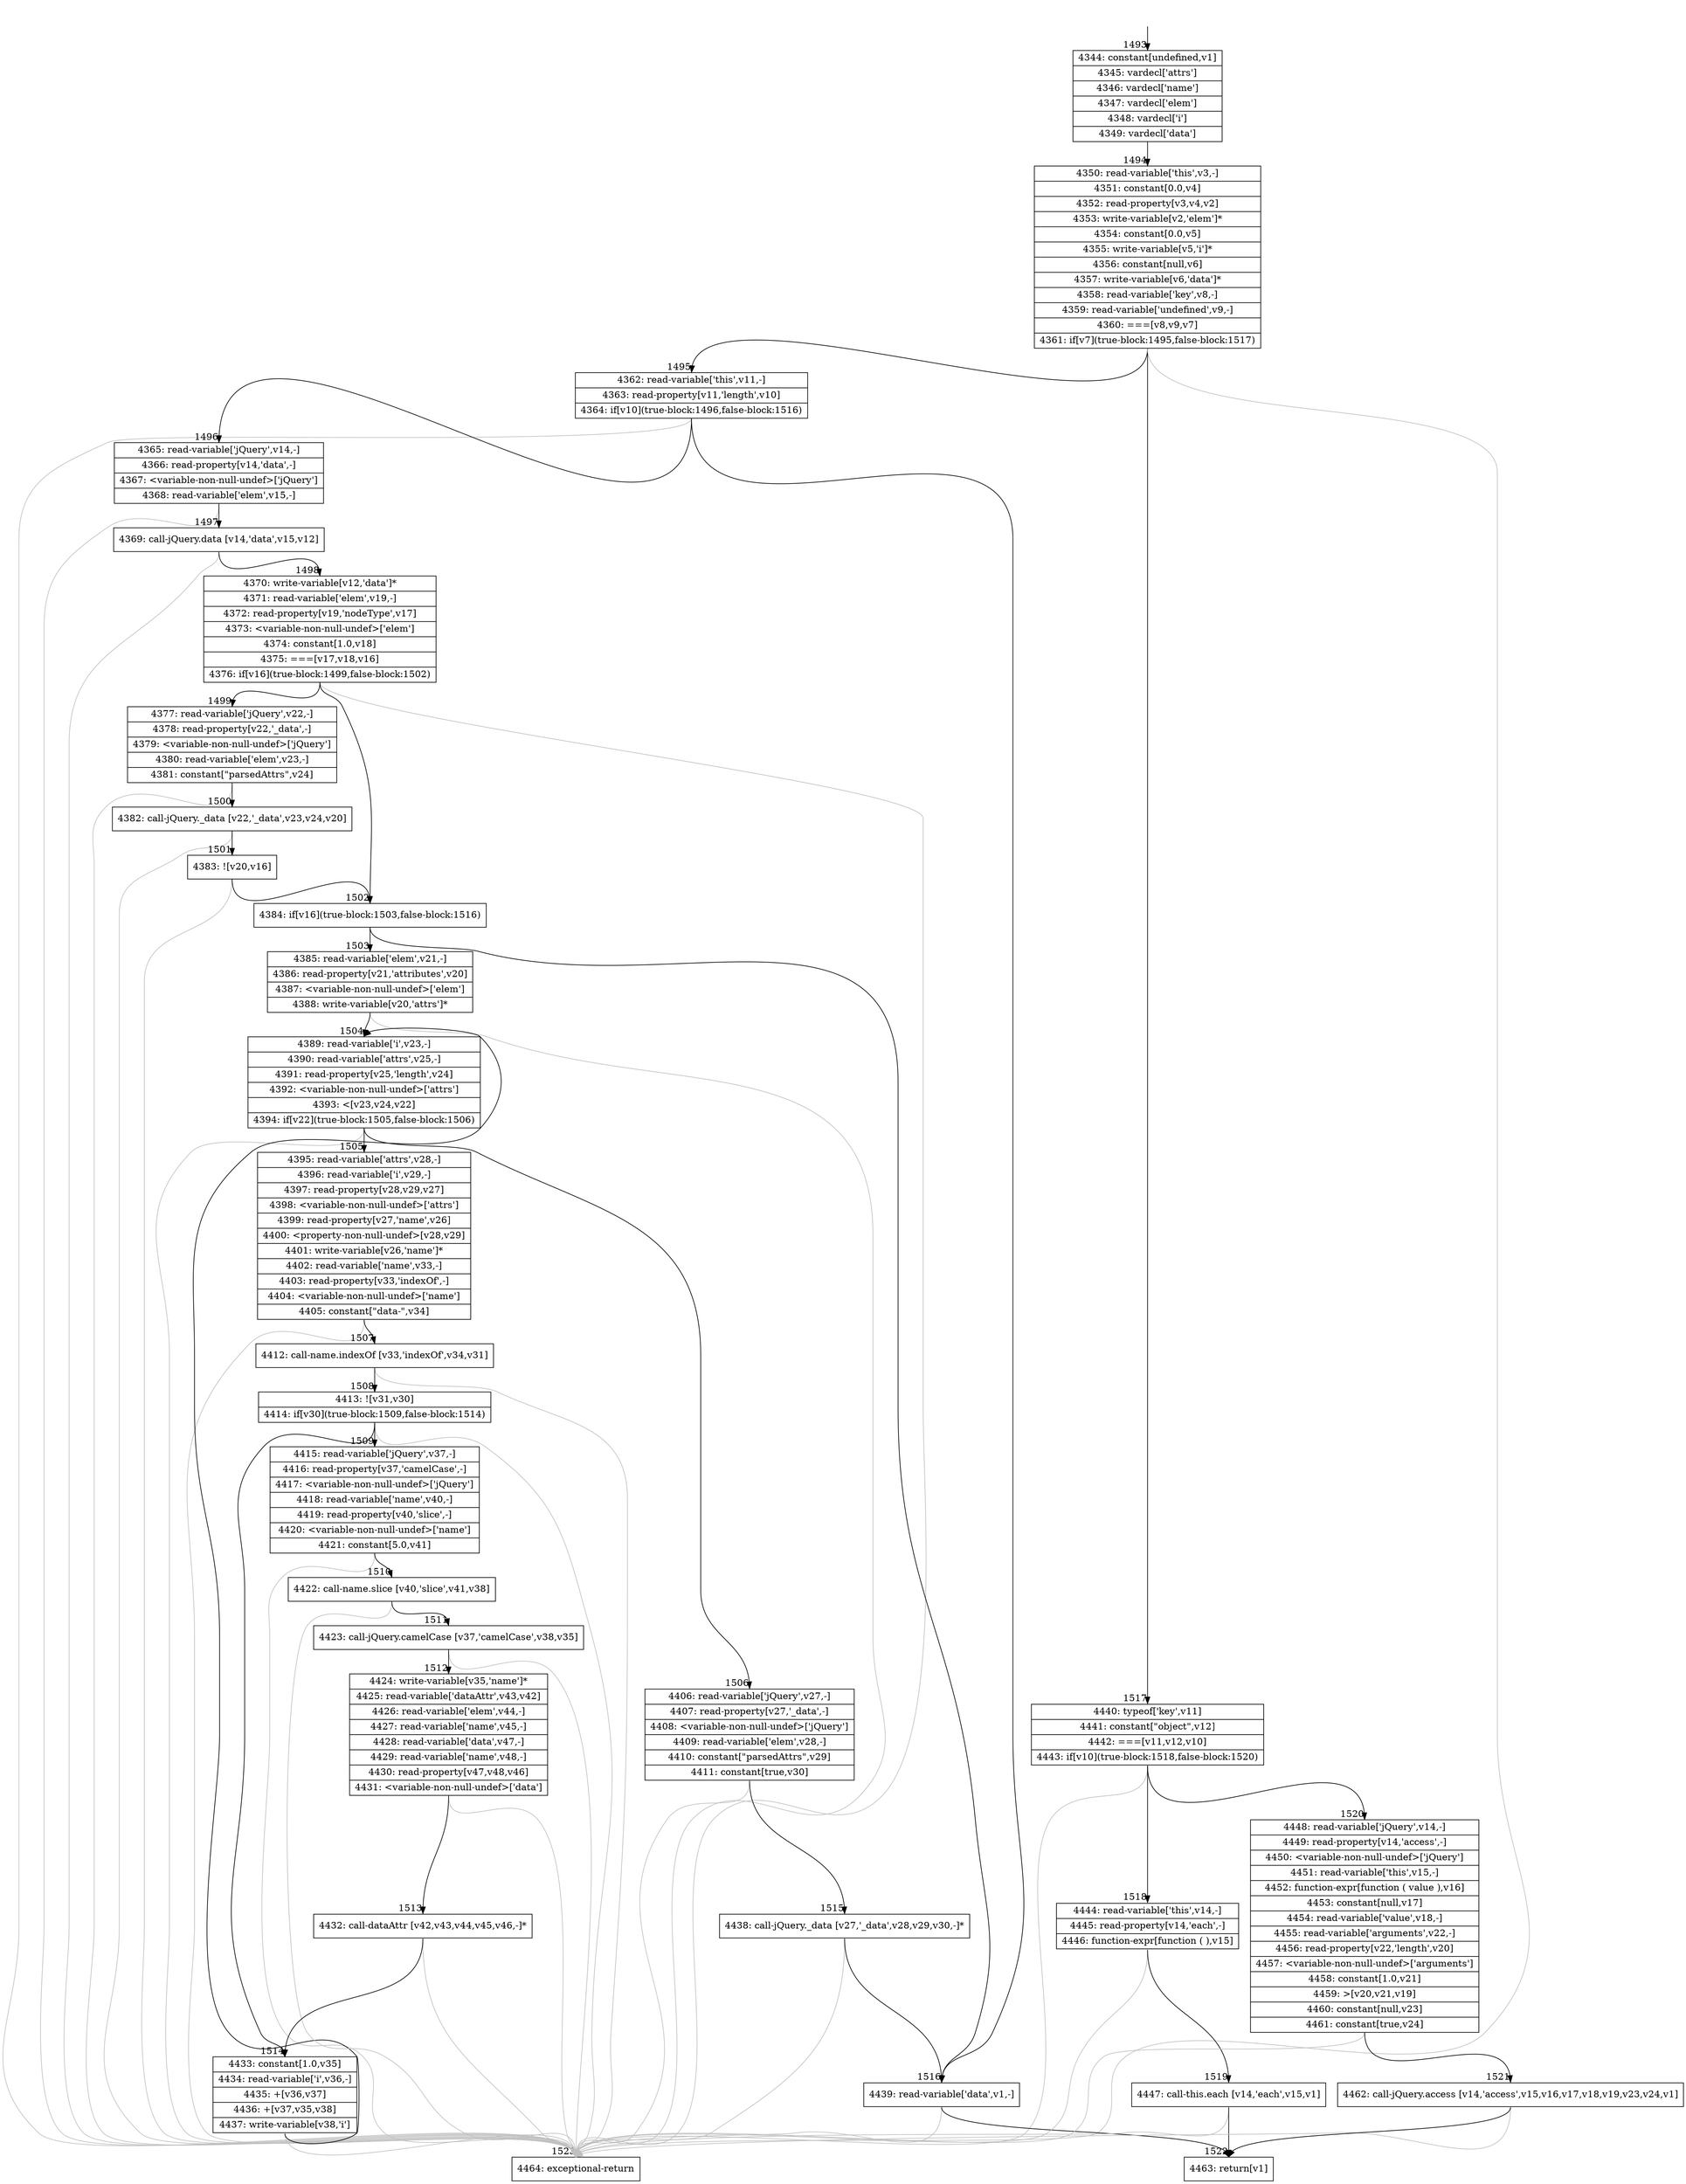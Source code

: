 digraph {
rankdir="TD"
BB_entry100[shape=none,label=""];
BB_entry100 -> BB1493 [tailport=s, headport=n, headlabel="    1493"]
BB1493 [shape=record label="{4344: constant[undefined,v1]|4345: vardecl['attrs']|4346: vardecl['name']|4347: vardecl['elem']|4348: vardecl['i']|4349: vardecl['data']}" ] 
BB1493 -> BB1494 [tailport=s, headport=n, headlabel="      1494"]
BB1494 [shape=record label="{4350: read-variable['this',v3,-]|4351: constant[0.0,v4]|4352: read-property[v3,v4,v2]|4353: write-variable[v2,'elem']*|4354: constant[0.0,v5]|4355: write-variable[v5,'i']*|4356: constant[null,v6]|4357: write-variable[v6,'data']*|4358: read-variable['key',v8,-]|4359: read-variable['undefined',v9,-]|4360: ===[v8,v9,v7]|4361: if[v7](true-block:1495,false-block:1517)}" ] 
BB1494 -> BB1495 [tailport=s, headport=n, headlabel="      1495"]
BB1494 -> BB1517 [tailport=s, headport=n, headlabel="      1517"]
BB1494 -> BB1523 [tailport=s, headport=n, color=gray, headlabel="      1523"]
BB1495 [shape=record label="{4362: read-variable['this',v11,-]|4363: read-property[v11,'length',v10]|4364: if[v10](true-block:1496,false-block:1516)}" ] 
BB1495 -> BB1496 [tailport=s, headport=n, headlabel="      1496"]
BB1495 -> BB1516 [tailport=s, headport=n, headlabel="      1516"]
BB1495 -> BB1523 [tailport=s, headport=n, color=gray]
BB1496 [shape=record label="{4365: read-variable['jQuery',v14,-]|4366: read-property[v14,'data',-]|4367: \<variable-non-null-undef\>['jQuery']|4368: read-variable['elem',v15,-]}" ] 
BB1496 -> BB1497 [tailport=s, headport=n, headlabel="      1497"]
BB1496 -> BB1523 [tailport=s, headport=n, color=gray]
BB1497 [shape=record label="{4369: call-jQuery.data [v14,'data',v15,v12]}" ] 
BB1497 -> BB1498 [tailport=s, headport=n, headlabel="      1498"]
BB1497 -> BB1523 [tailport=s, headport=n, color=gray]
BB1498 [shape=record label="{4370: write-variable[v12,'data']*|4371: read-variable['elem',v19,-]|4372: read-property[v19,'nodeType',v17]|4373: \<variable-non-null-undef\>['elem']|4374: constant[1.0,v18]|4375: ===[v17,v18,v16]|4376: if[v16](true-block:1499,false-block:1502)}" ] 
BB1498 -> BB1502 [tailport=s, headport=n, headlabel="      1502"]
BB1498 -> BB1499 [tailport=s, headport=n, headlabel="      1499"]
BB1498 -> BB1523 [tailport=s, headport=n, color=gray]
BB1499 [shape=record label="{4377: read-variable['jQuery',v22,-]|4378: read-property[v22,'_data',-]|4379: \<variable-non-null-undef\>['jQuery']|4380: read-variable['elem',v23,-]|4381: constant[\"parsedAttrs\",v24]}" ] 
BB1499 -> BB1500 [tailport=s, headport=n, headlabel="      1500"]
BB1499 -> BB1523 [tailport=s, headport=n, color=gray]
BB1500 [shape=record label="{4382: call-jQuery._data [v22,'_data',v23,v24,v20]}" ] 
BB1500 -> BB1501 [tailport=s, headport=n, headlabel="      1501"]
BB1500 -> BB1523 [tailport=s, headport=n, color=gray]
BB1501 [shape=record label="{4383: ![v20,v16]}" ] 
BB1501 -> BB1502 [tailport=s, headport=n]
BB1501 -> BB1523 [tailport=s, headport=n, color=gray]
BB1502 [shape=record label="{4384: if[v16](true-block:1503,false-block:1516)}" ] 
BB1502 -> BB1503 [tailport=s, headport=n, headlabel="      1503"]
BB1502 -> BB1516 [tailport=s, headport=n]
BB1503 [shape=record label="{4385: read-variable['elem',v21,-]|4386: read-property[v21,'attributes',v20]|4387: \<variable-non-null-undef\>['elem']|4388: write-variable[v20,'attrs']*}" ] 
BB1503 -> BB1504 [tailport=s, headport=n, headlabel="      1504"]
BB1503 -> BB1523 [tailport=s, headport=n, color=gray]
BB1504 [shape=record label="{4389: read-variable['i',v23,-]|4390: read-variable['attrs',v25,-]|4391: read-property[v25,'length',v24]|4392: \<variable-non-null-undef\>['attrs']|4393: \<[v23,v24,v22]|4394: if[v22](true-block:1505,false-block:1506)}" ] 
BB1504 -> BB1505 [tailport=s, headport=n, headlabel="      1505"]
BB1504 -> BB1506 [tailport=s, headport=n, headlabel="      1506"]
BB1504 -> BB1523 [tailport=s, headport=n, color=gray]
BB1505 [shape=record label="{4395: read-variable['attrs',v28,-]|4396: read-variable['i',v29,-]|4397: read-property[v28,v29,v27]|4398: \<variable-non-null-undef\>['attrs']|4399: read-property[v27,'name',v26]|4400: \<property-non-null-undef\>[v28,v29]|4401: write-variable[v26,'name']*|4402: read-variable['name',v33,-]|4403: read-property[v33,'indexOf',-]|4404: \<variable-non-null-undef\>['name']|4405: constant[\"data-\",v34]}" ] 
BB1505 -> BB1507 [tailport=s, headport=n, headlabel="      1507"]
BB1505 -> BB1523 [tailport=s, headport=n, color=gray]
BB1506 [shape=record label="{4406: read-variable['jQuery',v27,-]|4407: read-property[v27,'_data',-]|4408: \<variable-non-null-undef\>['jQuery']|4409: read-variable['elem',v28,-]|4410: constant[\"parsedAttrs\",v29]|4411: constant[true,v30]}" ] 
BB1506 -> BB1515 [tailport=s, headport=n, headlabel="      1515"]
BB1506 -> BB1523 [tailport=s, headport=n, color=gray]
BB1507 [shape=record label="{4412: call-name.indexOf [v33,'indexOf',v34,v31]}" ] 
BB1507 -> BB1508 [tailport=s, headport=n, headlabel="      1508"]
BB1507 -> BB1523 [tailport=s, headport=n, color=gray]
BB1508 [shape=record label="{4413: ![v31,v30]|4414: if[v30](true-block:1509,false-block:1514)}" ] 
BB1508 -> BB1509 [tailport=s, headport=n, headlabel="      1509"]
BB1508 -> BB1514 [tailport=s, headport=n, headlabel="      1514"]
BB1508 -> BB1523 [tailport=s, headport=n, color=gray]
BB1509 [shape=record label="{4415: read-variable['jQuery',v37,-]|4416: read-property[v37,'camelCase',-]|4417: \<variable-non-null-undef\>['jQuery']|4418: read-variable['name',v40,-]|4419: read-property[v40,'slice',-]|4420: \<variable-non-null-undef\>['name']|4421: constant[5.0,v41]}" ] 
BB1509 -> BB1510 [tailport=s, headport=n, headlabel="      1510"]
BB1509 -> BB1523 [tailport=s, headport=n, color=gray]
BB1510 [shape=record label="{4422: call-name.slice [v40,'slice',v41,v38]}" ] 
BB1510 -> BB1511 [tailport=s, headport=n, headlabel="      1511"]
BB1510 -> BB1523 [tailport=s, headport=n, color=gray]
BB1511 [shape=record label="{4423: call-jQuery.camelCase [v37,'camelCase',v38,v35]}" ] 
BB1511 -> BB1512 [tailport=s, headport=n, headlabel="      1512"]
BB1511 -> BB1523 [tailport=s, headport=n, color=gray]
BB1512 [shape=record label="{4424: write-variable[v35,'name']*|4425: read-variable['dataAttr',v43,v42]|4426: read-variable['elem',v44,-]|4427: read-variable['name',v45,-]|4428: read-variable['data',v47,-]|4429: read-variable['name',v48,-]|4430: read-property[v47,v48,v46]|4431: \<variable-non-null-undef\>['data']}" ] 
BB1512 -> BB1513 [tailport=s, headport=n, headlabel="      1513"]
BB1512 -> BB1523 [tailport=s, headport=n, color=gray]
BB1513 [shape=record label="{4432: call-dataAttr [v42,v43,v44,v45,v46,-]*}" ] 
BB1513 -> BB1514 [tailport=s, headport=n]
BB1513 -> BB1523 [tailport=s, headport=n, color=gray]
BB1514 [shape=record label="{4433: constant[1.0,v35]|4434: read-variable['i',v36,-]|4435: +[v36,v37]|4436: +[v37,v35,v38]|4437: write-variable[v38,'i']}" ] 
BB1514 -> BB1504 [tailport=s, headport=n]
BB1514 -> BB1523 [tailport=s, headport=n, color=gray]
BB1515 [shape=record label="{4438: call-jQuery._data [v27,'_data',v28,v29,v30,-]*}" ] 
BB1515 -> BB1516 [tailport=s, headport=n]
BB1515 -> BB1523 [tailport=s, headport=n, color=gray]
BB1516 [shape=record label="{4439: read-variable['data',v1,-]}" ] 
BB1516 -> BB1522 [tailport=s, headport=n, headlabel="      1522"]
BB1516 -> BB1523 [tailport=s, headport=n, color=gray]
BB1517 [shape=record label="{4440: typeof['key',v11]|4441: constant[\"object\",v12]|4442: ===[v11,v12,v10]|4443: if[v10](true-block:1518,false-block:1520)}" ] 
BB1517 -> BB1518 [tailport=s, headport=n, headlabel="      1518"]
BB1517 -> BB1520 [tailport=s, headport=n, headlabel="      1520"]
BB1517 -> BB1523 [tailport=s, headport=n, color=gray]
BB1518 [shape=record label="{4444: read-variable['this',v14,-]|4445: read-property[v14,'each',-]|4446: function-expr[function ( ),v15]}" ] 
BB1518 -> BB1519 [tailport=s, headport=n, headlabel="      1519"]
BB1518 -> BB1523 [tailport=s, headport=n, color=gray]
BB1519 [shape=record label="{4447: call-this.each [v14,'each',v15,v1]}" ] 
BB1519 -> BB1522 [tailport=s, headport=n]
BB1519 -> BB1523 [tailport=s, headport=n, color=gray]
BB1520 [shape=record label="{4448: read-variable['jQuery',v14,-]|4449: read-property[v14,'access',-]|4450: \<variable-non-null-undef\>['jQuery']|4451: read-variable['this',v15,-]|4452: function-expr[function ( value ),v16]|4453: constant[null,v17]|4454: read-variable['value',v18,-]|4455: read-variable['arguments',v22,-]|4456: read-property[v22,'length',v20]|4457: \<variable-non-null-undef\>['arguments']|4458: constant[1.0,v21]|4459: \>[v20,v21,v19]|4460: constant[null,v23]|4461: constant[true,v24]}" ] 
BB1520 -> BB1521 [tailport=s, headport=n, headlabel="      1521"]
BB1520 -> BB1523 [tailport=s, headport=n, color=gray]
BB1521 [shape=record label="{4462: call-jQuery.access [v14,'access',v15,v16,v17,v18,v19,v23,v24,v1]}" ] 
BB1521 -> BB1522 [tailport=s, headport=n]
BB1521 -> BB1523 [tailport=s, headport=n, color=gray]
BB1522 [shape=record label="{4463: return[v1]}" ] 
BB1523 [shape=record label="{4464: exceptional-return}" ] 
//#$~ 1831
}

